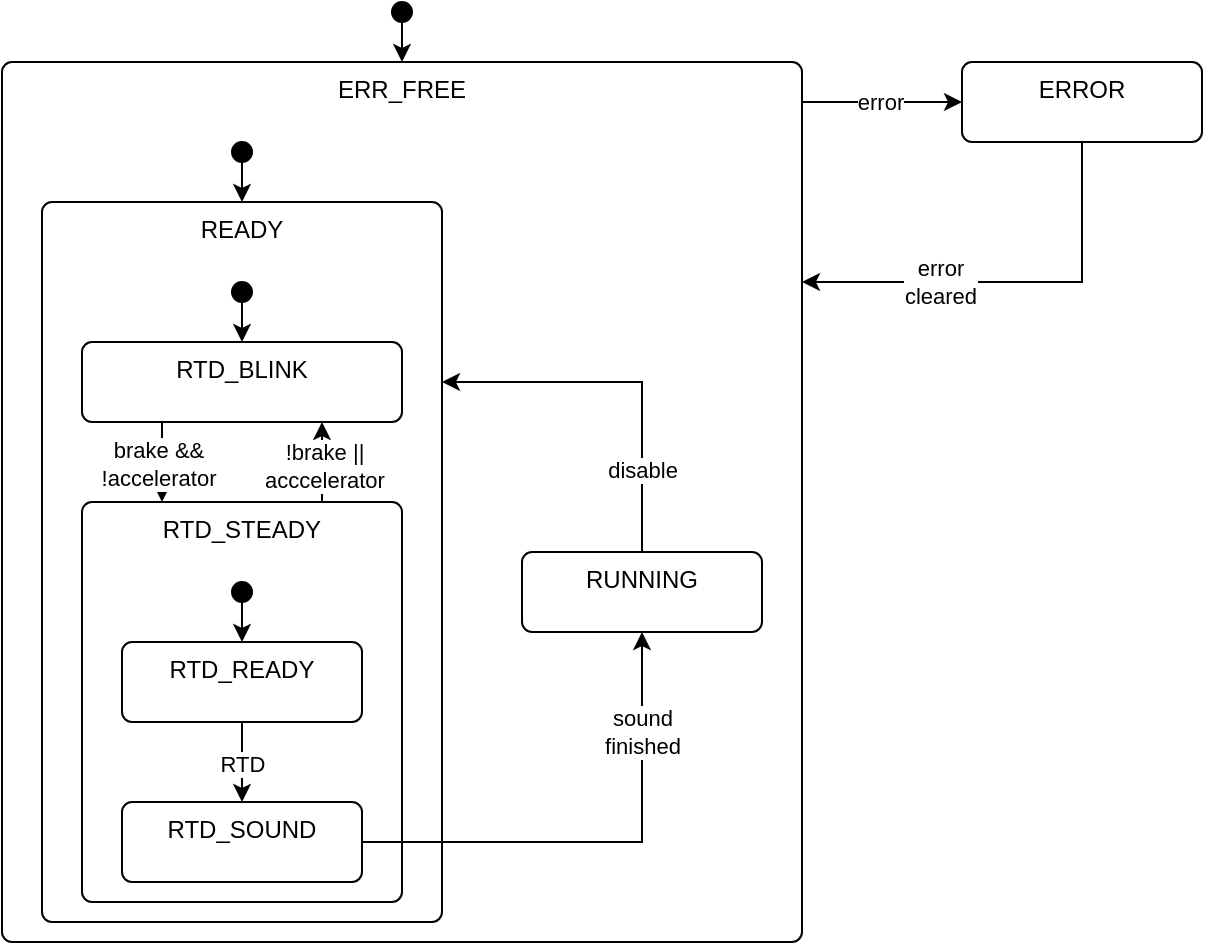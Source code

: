 <mxfile scale="1" border="10">
    <diagram name="Page-1" id="N0otF0luT5muhK761ZJs">
        <mxGraphModel dx="922" dy="659" grid="1" gridSize="10" guides="1" tooltips="1" connect="1" arrows="1" fold="1" page="1" pageScale="1" pageWidth="827" pageHeight="1169" math="0" shadow="0">
            <root>
                <mxCell id="0"/>
                <mxCell id="1" parent="0"/>
                <mxCell id="FPuJ7j8S0xlXrzap1A7H-64" style="edgeStyle=orthogonalEdgeStyle;rounded=0;orthogonalLoop=1;jettySize=auto;html=1;entryX=0;entryY=0.5;entryDx=0;entryDy=0;" parent="1" source="FPuJ7j8S0xlXrzap1A7H-9" target="FPuJ7j8S0xlXrzap1A7H-10" edge="1">
                    <mxGeometry relative="1" as="geometry">
                        <Array as="points">
                            <mxPoint x="430" y="60"/>
                            <mxPoint x="430" y="60"/>
                        </Array>
                    </mxGeometry>
                </mxCell>
                <mxCell id="FPuJ7j8S0xlXrzap1A7H-66" value="error" style="edgeLabel;html=1;align=center;verticalAlign=middle;resizable=0;points=[];" parent="FPuJ7j8S0xlXrzap1A7H-64" vertex="1" connectable="0">
                    <mxGeometry x="-0.027" relative="1" as="geometry">
                        <mxPoint as="offset"/>
                    </mxGeometry>
                </mxCell>
                <mxCell id="FPuJ7j8S0xlXrzap1A7H-9" value="ERR_FREE" style="html=1;align=center;verticalAlign=top;rounded=1;absoluteArcSize=1;arcSize=10;dashed=0;whiteSpace=wrap;" parent="1" vertex="1">
                    <mxGeometry y="40" width="400" height="440" as="geometry"/>
                </mxCell>
                <mxCell id="FPuJ7j8S0xlXrzap1A7H-65" style="edgeStyle=orthogonalEdgeStyle;rounded=0;orthogonalLoop=1;jettySize=auto;html=1;entryX=1;entryY=0.25;entryDx=0;entryDy=0;" parent="1" source="FPuJ7j8S0xlXrzap1A7H-10" target="FPuJ7j8S0xlXrzap1A7H-9" edge="1">
                    <mxGeometry relative="1" as="geometry">
                        <Array as="points">
                            <mxPoint x="540" y="150"/>
                        </Array>
                    </mxGeometry>
                </mxCell>
                <mxCell id="FPuJ7j8S0xlXrzap1A7H-67" value="error&lt;div&gt;cleared&lt;/div&gt;" style="edgeLabel;html=1;align=center;verticalAlign=middle;resizable=0;points=[];" parent="FPuJ7j8S0xlXrzap1A7H-65" vertex="1" connectable="0">
                    <mxGeometry x="0.344" relative="1" as="geometry">
                        <mxPoint as="offset"/>
                    </mxGeometry>
                </mxCell>
                <mxCell id="FPuJ7j8S0xlXrzap1A7H-10" value="ERROR" style="html=1;align=center;verticalAlign=top;rounded=1;absoluteArcSize=1;arcSize=10;dashed=0;whiteSpace=wrap;" parent="1" vertex="1">
                    <mxGeometry x="480" y="40" width="120" height="40" as="geometry"/>
                </mxCell>
                <mxCell id="FPuJ7j8S0xlXrzap1A7H-69" style="edgeStyle=orthogonalEdgeStyle;rounded=0;orthogonalLoop=1;jettySize=auto;html=1;exitX=0.5;exitY=1;exitDx=0;exitDy=0;entryX=0.5;entryY=0;entryDx=0;entryDy=0;" parent="1" source="FPuJ7j8S0xlXrzap1A7H-68" target="FPuJ7j8S0xlXrzap1A7H-9" edge="1">
                    <mxGeometry relative="1" as="geometry"/>
                </mxCell>
                <mxCell id="FPuJ7j8S0xlXrzap1A7H-68" value="" style="shape=ellipse;html=1;fillColor=strokeColor;fontSize=18;fontColor=#ffffff;" parent="1" vertex="1">
                    <mxGeometry x="195" y="10" width="10" height="10" as="geometry"/>
                </mxCell>
                <mxCell id="FPuJ7j8S0xlXrzap1A7H-11" value="READY" style="html=1;align=center;verticalAlign=top;rounded=1;absoluteArcSize=1;arcSize=10;dashed=0;whiteSpace=wrap;" parent="1" vertex="1">
                    <mxGeometry x="20" y="110" width="200" height="360" as="geometry"/>
                </mxCell>
                <mxCell id="FPuJ7j8S0xlXrzap1A7H-74" style="edgeStyle=orthogonalEdgeStyle;rounded=0;orthogonalLoop=1;jettySize=auto;html=1;exitX=0.5;exitY=0;exitDx=0;exitDy=0;entryX=1;entryY=0.25;entryDx=0;entryDy=0;" parent="1" source="FPuJ7j8S0xlXrzap1A7H-35" target="FPuJ7j8S0xlXrzap1A7H-11" edge="1">
                    <mxGeometry relative="1" as="geometry">
                        <Array as="points">
                            <mxPoint x="320" y="200"/>
                        </Array>
                    </mxGeometry>
                </mxCell>
                <mxCell id="FPuJ7j8S0xlXrzap1A7H-75" value="disable" style="edgeLabel;html=1;align=center;verticalAlign=middle;resizable=0;points=[];" parent="FPuJ7j8S0xlXrzap1A7H-74" vertex="1" connectable="0">
                    <mxGeometry x="-0.549" relative="1" as="geometry">
                        <mxPoint as="offset"/>
                    </mxGeometry>
                </mxCell>
                <mxCell id="FPuJ7j8S0xlXrzap1A7H-35" value="RUNNING" style="html=1;align=center;verticalAlign=top;rounded=1;absoluteArcSize=1;arcSize=10;dashed=0;whiteSpace=wrap;" parent="1" vertex="1">
                    <mxGeometry x="260" y="285" width="120" height="40" as="geometry"/>
                </mxCell>
                <mxCell id="FPuJ7j8S0xlXrzap1A7H-55" value="" style="group" parent="1" vertex="1" connectable="0">
                    <mxGeometry x="40" y="150" width="160" height="310" as="geometry"/>
                </mxCell>
                <mxCell id="FPuJ7j8S0xlXrzap1A7H-28" style="edgeStyle=orthogonalEdgeStyle;rounded=0;orthogonalLoop=1;jettySize=auto;html=1;exitX=0.75;exitY=0;exitDx=0;exitDy=0;entryX=0.75;entryY=1;entryDx=0;entryDy=0;" parent="FPuJ7j8S0xlXrzap1A7H-55" source="FPuJ7j8S0xlXrzap1A7H-17" target="FPuJ7j8S0xlXrzap1A7H-12" edge="1">
                    <mxGeometry relative="1" as="geometry"/>
                </mxCell>
                <mxCell id="FPuJ7j8S0xlXrzap1A7H-30" value="!brake ||&lt;div&gt;acccelerator&lt;/div&gt;" style="edgeLabel;html=1;align=center;verticalAlign=middle;resizable=0;points=[];" parent="FPuJ7j8S0xlXrzap1A7H-28" vertex="1" connectable="0">
                    <mxGeometry x="-0.1" y="-1" relative="1" as="geometry">
                        <mxPoint as="offset"/>
                    </mxGeometry>
                </mxCell>
                <mxCell id="FPuJ7j8S0xlXrzap1A7H-17" value="RTD_STEADY" style="html=1;align=center;verticalAlign=top;rounded=1;absoluteArcSize=1;arcSize=10;dashed=0;whiteSpace=wrap;" parent="FPuJ7j8S0xlXrzap1A7H-55" vertex="1">
                    <mxGeometry y="110" width="160" height="200" as="geometry"/>
                </mxCell>
                <mxCell id="FPuJ7j8S0xlXrzap1A7H-27" style="edgeStyle=orthogonalEdgeStyle;rounded=0;orthogonalLoop=1;jettySize=auto;html=1;exitX=0.25;exitY=1;exitDx=0;exitDy=0;entryX=0.25;entryY=0;entryDx=0;entryDy=0;" parent="FPuJ7j8S0xlXrzap1A7H-55" source="FPuJ7j8S0xlXrzap1A7H-12" target="FPuJ7j8S0xlXrzap1A7H-17" edge="1">
                    <mxGeometry relative="1" as="geometry"/>
                </mxCell>
                <mxCell id="FPuJ7j8S0xlXrzap1A7H-29" value="brake &amp;amp;&amp;amp;&lt;div&gt;!accelerator&lt;/div&gt;" style="edgeLabel;html=1;align=center;verticalAlign=middle;resizable=0;points=[];" parent="FPuJ7j8S0xlXrzap1A7H-27" vertex="1" connectable="0">
                    <mxGeometry x="0.05" y="-2" relative="1" as="geometry">
                        <mxPoint as="offset"/>
                    </mxGeometry>
                </mxCell>
                <mxCell id="FPuJ7j8S0xlXrzap1A7H-12" value="RTD_BLINK" style="html=1;align=center;verticalAlign=top;rounded=1;absoluteArcSize=1;arcSize=10;dashed=0;whiteSpace=wrap;" parent="FPuJ7j8S0xlXrzap1A7H-55" vertex="1">
                    <mxGeometry y="30" width="160" height="40" as="geometry"/>
                </mxCell>
                <mxCell id="FPuJ7j8S0xlXrzap1A7H-52" value="" style="group" parent="FPuJ7j8S0xlXrzap1A7H-55" vertex="1" connectable="0">
                    <mxGeometry x="20" y="150" width="120" height="150" as="geometry"/>
                </mxCell>
                <mxCell id="FPuJ7j8S0xlXrzap1A7H-47" style="edgeStyle=orthogonalEdgeStyle;rounded=0;orthogonalLoop=1;jettySize=auto;html=1;exitX=0.5;exitY=1;exitDx=0;exitDy=0;entryX=0.5;entryY=0;entryDx=0;entryDy=0;" parent="FPuJ7j8S0xlXrzap1A7H-52" source="FPuJ7j8S0xlXrzap1A7H-37" target="FPuJ7j8S0xlXrzap1A7H-13" edge="1">
                    <mxGeometry relative="1" as="geometry"/>
                </mxCell>
                <mxCell id="FPuJ7j8S0xlXrzap1A7H-37" value="" style="shape=ellipse;html=1;fillColor=strokeColor;fontSize=18;fontColor=#ffffff;" parent="FPuJ7j8S0xlXrzap1A7H-52" vertex="1">
                    <mxGeometry x="55" width="10" height="10" as="geometry"/>
                </mxCell>
                <mxCell id="FPuJ7j8S0xlXrzap1A7H-48" value="" style="edgeStyle=orthogonalEdgeStyle;rounded=0;orthogonalLoop=1;jettySize=auto;html=1;" parent="FPuJ7j8S0xlXrzap1A7H-52" source="FPuJ7j8S0xlXrzap1A7H-13" target="FPuJ7j8S0xlXrzap1A7H-14" edge="1">
                    <mxGeometry relative="1" as="geometry"/>
                </mxCell>
                <mxCell id="FPuJ7j8S0xlXrzap1A7H-51" value="RTD" style="edgeLabel;html=1;align=center;verticalAlign=middle;resizable=0;points=[];" parent="FPuJ7j8S0xlXrzap1A7H-48" vertex="1" connectable="0">
                    <mxGeometry x="0.034" relative="1" as="geometry">
                        <mxPoint as="offset"/>
                    </mxGeometry>
                </mxCell>
                <mxCell id="FPuJ7j8S0xlXrzap1A7H-13" value="RTD_READY" style="html=1;align=center;verticalAlign=top;rounded=1;absoluteArcSize=1;arcSize=10;dashed=0;whiteSpace=wrap;" parent="FPuJ7j8S0xlXrzap1A7H-52" vertex="1">
                    <mxGeometry y="30" width="120" height="40" as="geometry"/>
                </mxCell>
                <mxCell id="FPuJ7j8S0xlXrzap1A7H-14" value="RTD_SOUND" style="html=1;align=center;verticalAlign=top;rounded=1;absoluteArcSize=1;arcSize=10;dashed=0;whiteSpace=wrap;" parent="FPuJ7j8S0xlXrzap1A7H-52" vertex="1">
                    <mxGeometry y="110" width="120" height="40" as="geometry"/>
                </mxCell>
                <mxCell id="FPuJ7j8S0xlXrzap1A7H-54" style="edgeStyle=orthogonalEdgeStyle;rounded=0;orthogonalLoop=1;jettySize=auto;html=1;exitX=0.5;exitY=1;exitDx=0;exitDy=0;entryX=0.5;entryY=0;entryDx=0;entryDy=0;" parent="FPuJ7j8S0xlXrzap1A7H-55" source="FPuJ7j8S0xlXrzap1A7H-53" target="FPuJ7j8S0xlXrzap1A7H-12" edge="1">
                    <mxGeometry relative="1" as="geometry"/>
                </mxCell>
                <mxCell id="FPuJ7j8S0xlXrzap1A7H-53" value="" style="shape=ellipse;html=1;fillColor=strokeColor;fontSize=18;fontColor=#ffffff;" parent="FPuJ7j8S0xlXrzap1A7H-55" vertex="1">
                    <mxGeometry x="75" width="10" height="10" as="geometry"/>
                </mxCell>
                <mxCell id="FPuJ7j8S0xlXrzap1A7H-57" style="edgeStyle=orthogonalEdgeStyle;rounded=0;orthogonalLoop=1;jettySize=auto;html=1;exitX=0.5;exitY=1;exitDx=0;exitDy=0;entryX=0.5;entryY=0;entryDx=0;entryDy=0;" parent="1" source="FPuJ7j8S0xlXrzap1A7H-56" target="FPuJ7j8S0xlXrzap1A7H-11" edge="1">
                    <mxGeometry relative="1" as="geometry"/>
                </mxCell>
                <mxCell id="FPuJ7j8S0xlXrzap1A7H-56" value="" style="shape=ellipse;html=1;fillColor=strokeColor;fontSize=18;fontColor=#ffffff;" parent="1" vertex="1">
                    <mxGeometry x="115" y="80" width="10" height="10" as="geometry"/>
                </mxCell>
                <mxCell id="FPuJ7j8S0xlXrzap1A7H-58" style="edgeStyle=orthogonalEdgeStyle;rounded=0;orthogonalLoop=1;jettySize=auto;html=1;exitX=1;exitY=0.5;exitDx=0;exitDy=0;entryX=0.5;entryY=1;entryDx=0;entryDy=0;" parent="1" source="FPuJ7j8S0xlXrzap1A7H-14" target="FPuJ7j8S0xlXrzap1A7H-35" edge="1">
                    <mxGeometry relative="1" as="geometry">
                        <Array as="points">
                            <mxPoint x="320" y="430"/>
                        </Array>
                    </mxGeometry>
                </mxCell>
                <mxCell id="FPuJ7j8S0xlXrzap1A7H-61" value="sound&lt;div&gt;finished&lt;/div&gt;" style="edgeLabel;html=1;align=center;verticalAlign=middle;resizable=0;points=[];rotation=0;" parent="FPuJ7j8S0xlXrzap1A7H-58" vertex="1" connectable="0">
                    <mxGeometry x="0.185" relative="1" as="geometry">
                        <mxPoint y="-50" as="offset"/>
                    </mxGeometry>
                </mxCell>
            </root>
        </mxGraphModel>
    </diagram>
</mxfile>